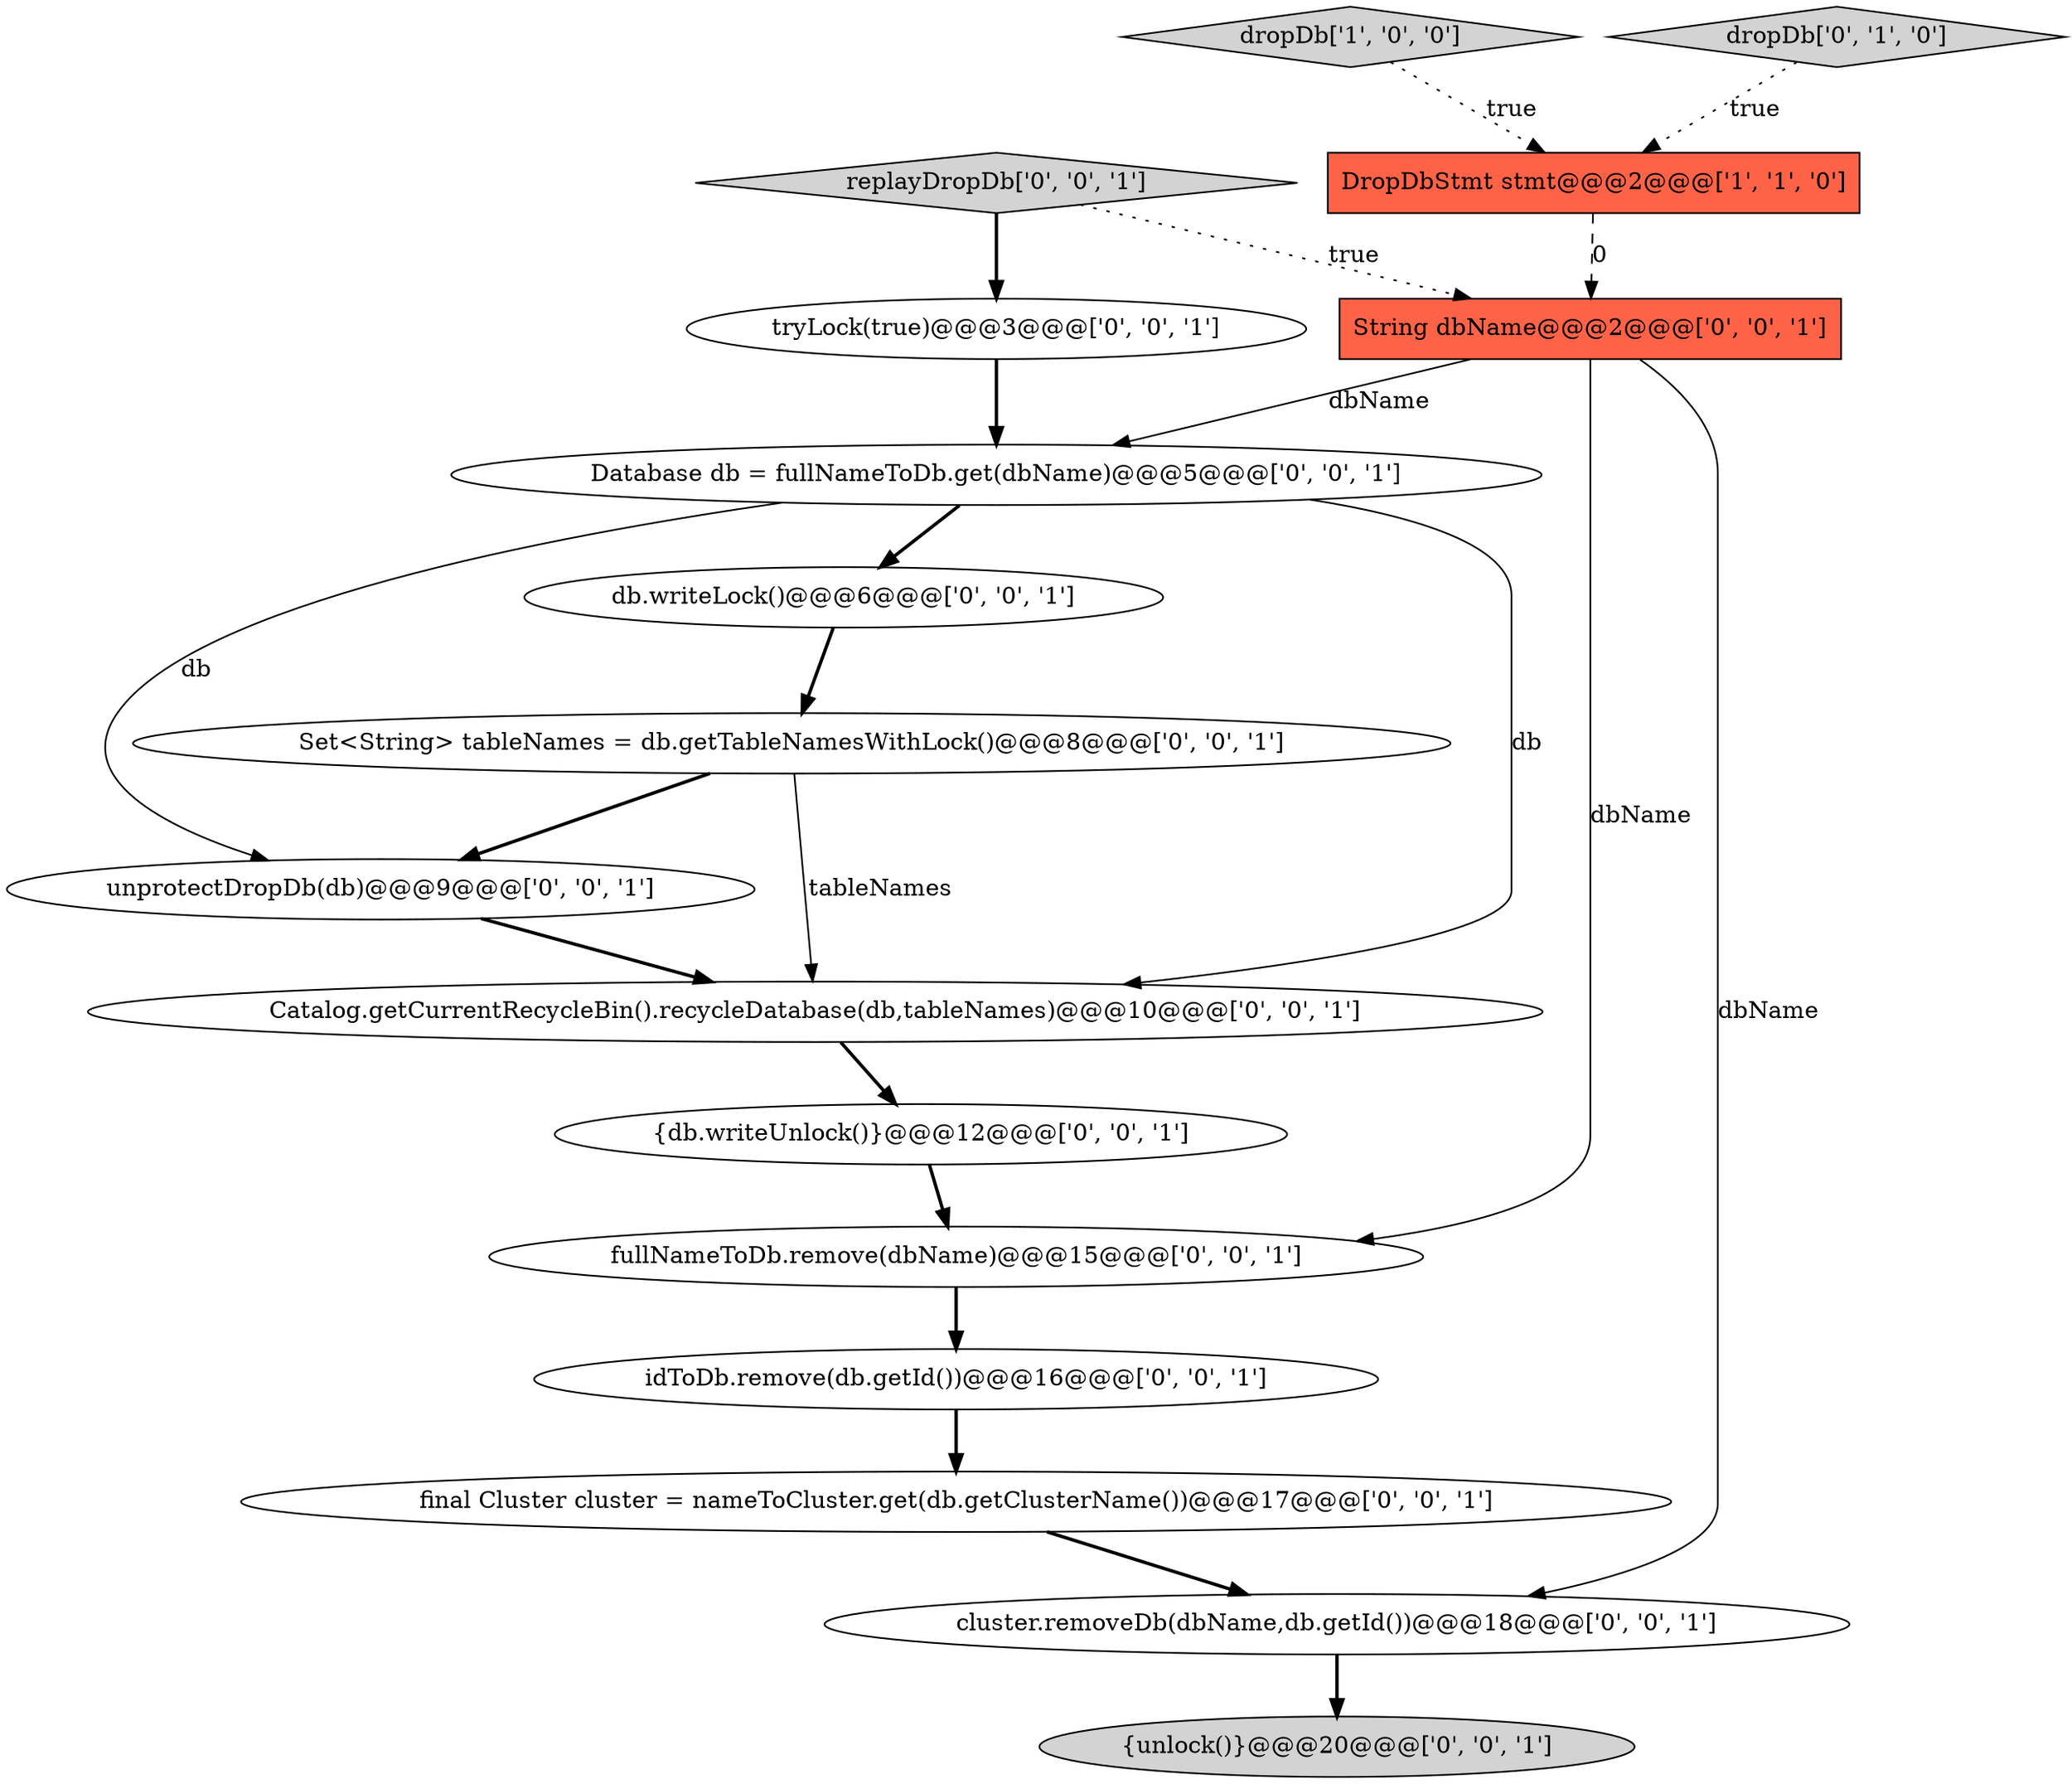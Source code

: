 digraph {
14 [style = filled, label = "Database db = fullNameToDb.get(dbName)@@@5@@@['0', '0', '1']", fillcolor = white, shape = ellipse image = "AAA0AAABBB3BBB"];
1 [style = filled, label = "dropDb['1', '0', '0']", fillcolor = lightgray, shape = diamond image = "AAA0AAABBB1BBB"];
2 [style = filled, label = "dropDb['0', '1', '0']", fillcolor = lightgray, shape = diamond image = "AAA0AAABBB2BBB"];
7 [style = filled, label = "Catalog.getCurrentRecycleBin().recycleDatabase(db,tableNames)@@@10@@@['0', '0', '1']", fillcolor = white, shape = ellipse image = "AAA0AAABBB3BBB"];
12 [style = filled, label = "fullNameToDb.remove(dbName)@@@15@@@['0', '0', '1']", fillcolor = white, shape = ellipse image = "AAA0AAABBB3BBB"];
9 [style = filled, label = "cluster.removeDb(dbName,db.getId())@@@18@@@['0', '0', '1']", fillcolor = white, shape = ellipse image = "AAA0AAABBB3BBB"];
15 [style = filled, label = "db.writeLock()@@@6@@@['0', '0', '1']", fillcolor = white, shape = ellipse image = "AAA0AAABBB3BBB"];
8 [style = filled, label = "replayDropDb['0', '0', '1']", fillcolor = lightgray, shape = diamond image = "AAA0AAABBB3BBB"];
11 [style = filled, label = "Set<String> tableNames = db.getTableNamesWithLock()@@@8@@@['0', '0', '1']", fillcolor = white, shape = ellipse image = "AAA0AAABBB3BBB"];
16 [style = filled, label = "idToDb.remove(db.getId())@@@16@@@['0', '0', '1']", fillcolor = white, shape = ellipse image = "AAA0AAABBB3BBB"];
3 [style = filled, label = "{unlock()}@@@20@@@['0', '0', '1']", fillcolor = lightgray, shape = ellipse image = "AAA0AAABBB3BBB"];
0 [style = filled, label = "DropDbStmt stmt@@@2@@@['1', '1', '0']", fillcolor = tomato, shape = box image = "AAA0AAABBB1BBB"];
6 [style = filled, label = "final Cluster cluster = nameToCluster.get(db.getClusterName())@@@17@@@['0', '0', '1']", fillcolor = white, shape = ellipse image = "AAA0AAABBB3BBB"];
10 [style = filled, label = "unprotectDropDb(db)@@@9@@@['0', '0', '1']", fillcolor = white, shape = ellipse image = "AAA0AAABBB3BBB"];
5 [style = filled, label = "String dbName@@@2@@@['0', '0', '1']", fillcolor = tomato, shape = box image = "AAA0AAABBB3BBB"];
4 [style = filled, label = "tryLock(true)@@@3@@@['0', '0', '1']", fillcolor = white, shape = ellipse image = "AAA0AAABBB3BBB"];
13 [style = filled, label = "{db.writeUnlock()}@@@12@@@['0', '0', '1']", fillcolor = white, shape = ellipse image = "AAA0AAABBB3BBB"];
8->4 [style = bold, label=""];
1->0 [style = dotted, label="true"];
5->9 [style = solid, label="dbName"];
9->3 [style = bold, label=""];
14->7 [style = solid, label="db"];
5->12 [style = solid, label="dbName"];
0->5 [style = dashed, label="0"];
11->7 [style = solid, label="tableNames"];
12->16 [style = bold, label=""];
6->9 [style = bold, label=""];
7->13 [style = bold, label=""];
10->7 [style = bold, label=""];
13->12 [style = bold, label=""];
11->10 [style = bold, label=""];
5->14 [style = solid, label="dbName"];
15->11 [style = bold, label=""];
14->10 [style = solid, label="db"];
16->6 [style = bold, label=""];
4->14 [style = bold, label=""];
8->5 [style = dotted, label="true"];
2->0 [style = dotted, label="true"];
14->15 [style = bold, label=""];
}
